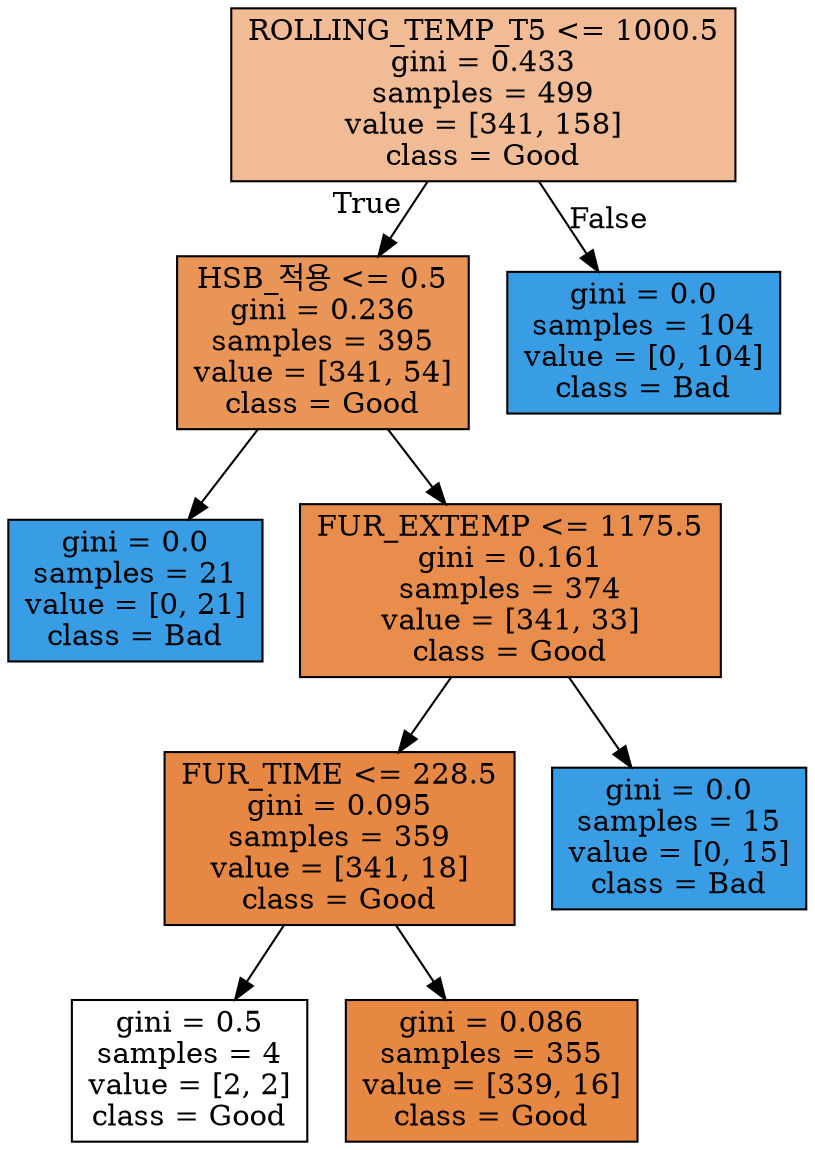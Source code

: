 digraph Tree {
node [shape=box, style="filled", color="black"] ;
0 [label="ROLLING_TEMP_T5 <= 1000.5\ngini = 0.433\nsamples = 499\nvalue = [341, 158]\nclass = Good", fillcolor="#f1bb95"] ;
1 [label="HSB_적용 <= 0.5\ngini = 0.236\nsamples = 395\nvalue = [341, 54]\nclass = Good", fillcolor="#e99558"] ;
0 -> 1 [labeldistance=2.5, labelangle=45, headlabel="True"] ;
2 [label="gini = 0.0\nsamples = 21\nvalue = [0, 21]\nclass = Bad", fillcolor="#399de5"] ;
1 -> 2 ;
3 [label="FUR_EXTEMP <= 1175.5\ngini = 0.161\nsamples = 374\nvalue = [341, 33]\nclass = Good", fillcolor="#e88d4c"] ;
1 -> 3 ;
4 [label="FUR_TIME <= 228.5\ngini = 0.095\nsamples = 359\nvalue = [341, 18]\nclass = Good", fillcolor="#e68843"] ;
3 -> 4 ;
5 [label="gini = 0.5\nsamples = 4\nvalue = [2, 2]\nclass = Good", fillcolor="#ffffff"] ;
4 -> 5 ;
6 [label="gini = 0.086\nsamples = 355\nvalue = [339, 16]\nclass = Good", fillcolor="#e68742"] ;
4 -> 6 ;
7 [label="gini = 0.0\nsamples = 15\nvalue = [0, 15]\nclass = Bad", fillcolor="#399de5"] ;
3 -> 7 ;
8 [label="gini = 0.0\nsamples = 104\nvalue = [0, 104]\nclass = Bad", fillcolor="#399de5"] ;
0 -> 8 [labeldistance=2.5, labelangle=-45, headlabel="False"] ;
}